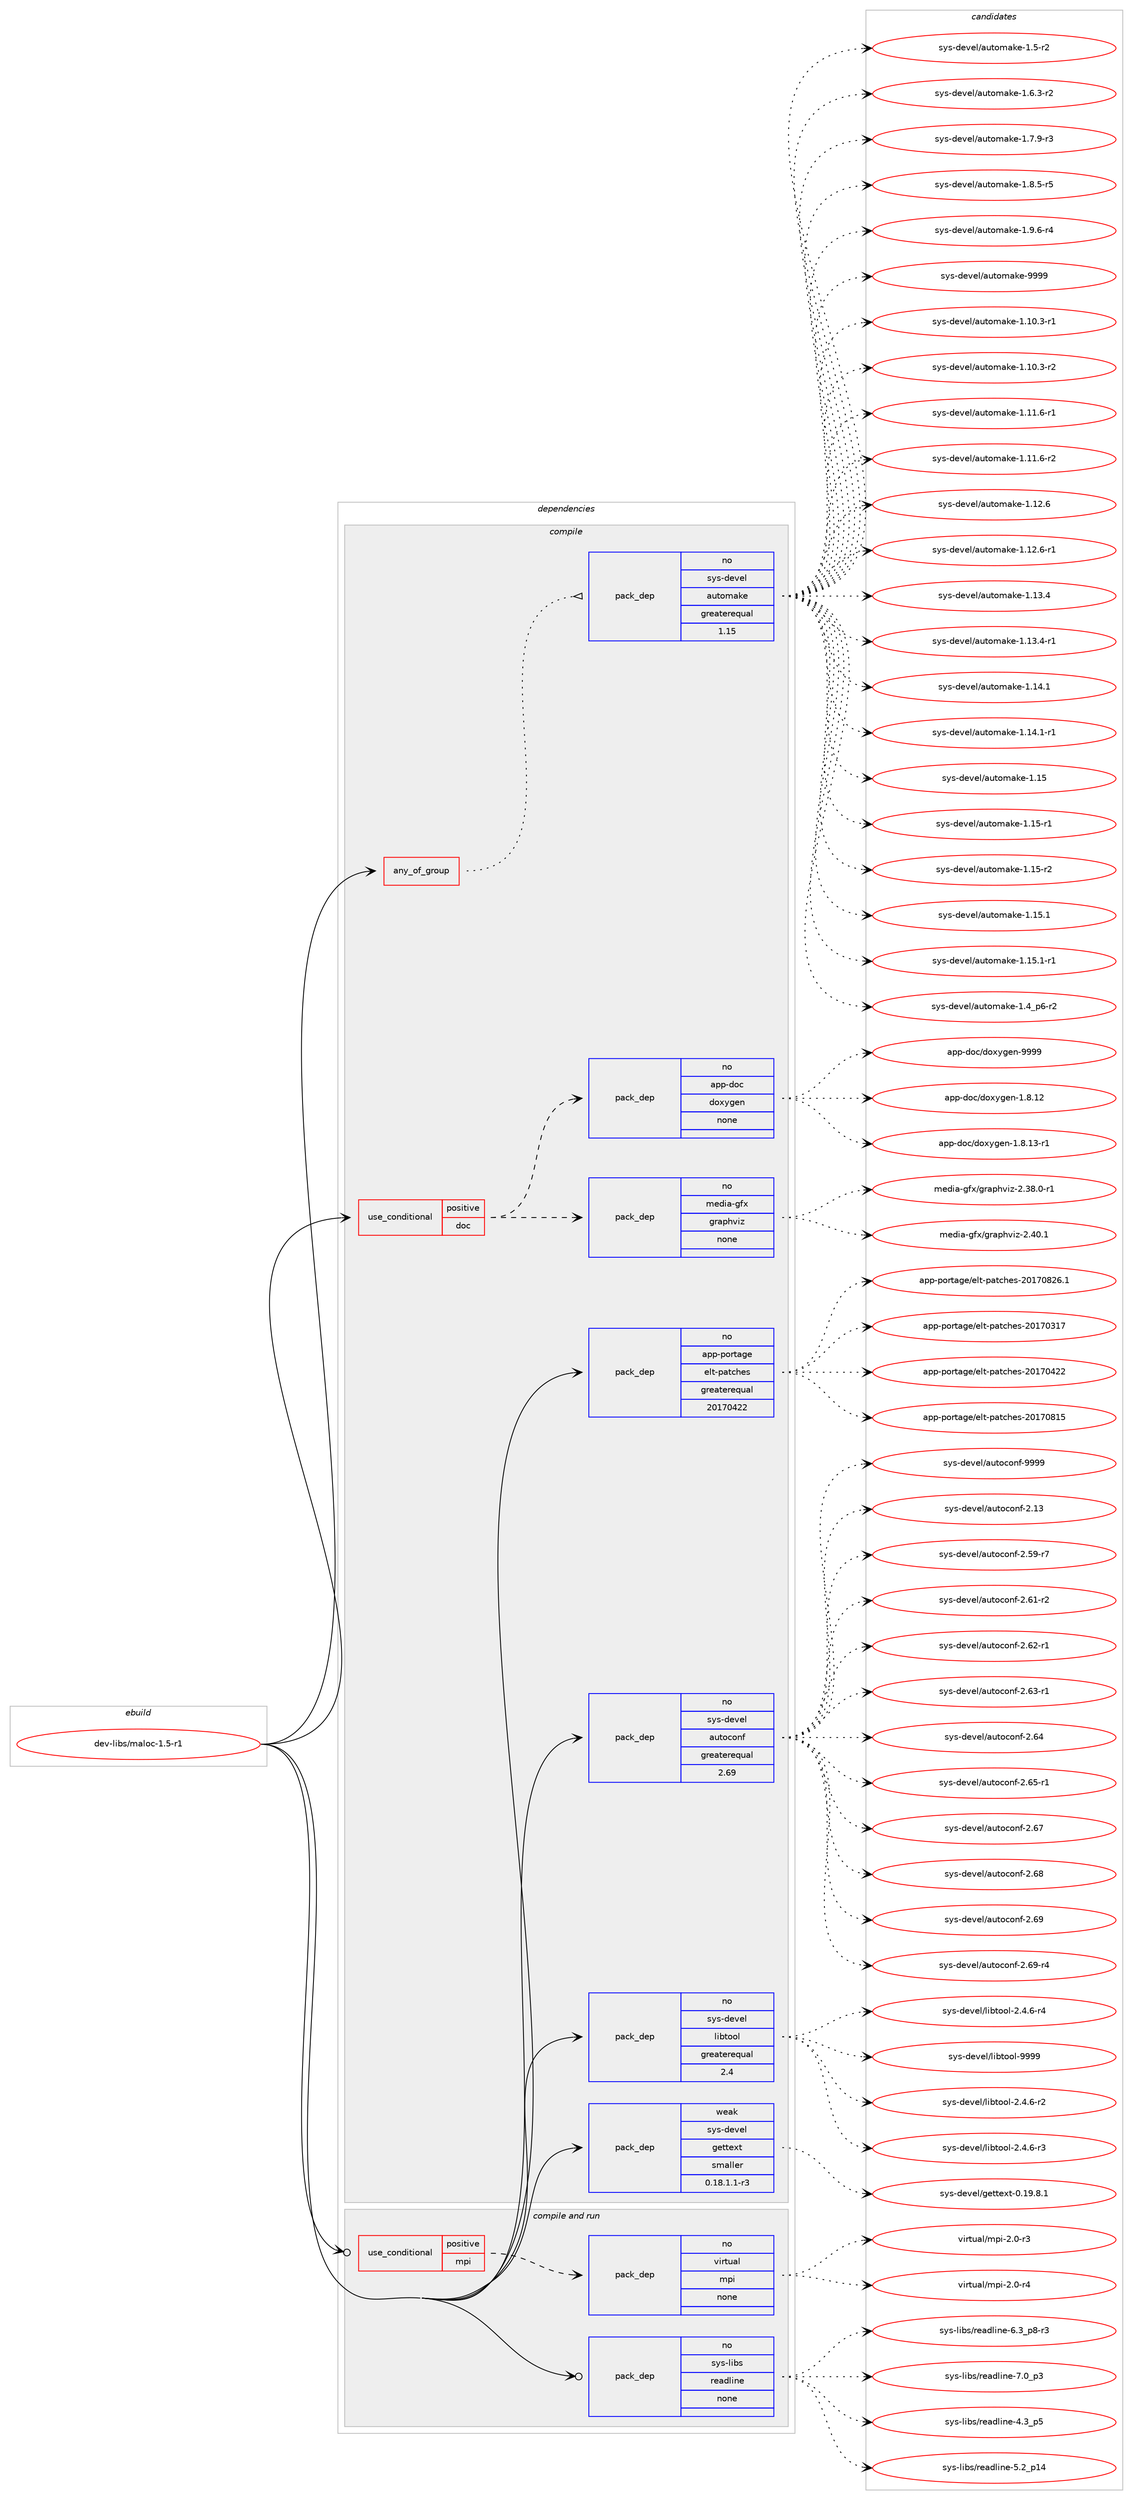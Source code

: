 digraph prolog {

# *************
# Graph options
# *************

newrank=true;
concentrate=true;
compound=true;
graph [rankdir=LR,fontname=Helvetica,fontsize=10,ranksep=1.5];#, ranksep=2.5, nodesep=0.2];
edge  [arrowhead=vee];
node  [fontname=Helvetica,fontsize=10];

# **********
# The ebuild
# **********

subgraph cluster_leftcol {
color=gray;
rank=same;
label=<<i>ebuild</i>>;
id [label="dev-libs/maloc-1.5-r1", color=red, width=4, href="../dev-libs/maloc-1.5-r1.svg"];
}

# ****************
# The dependencies
# ****************

subgraph cluster_midcol {
color=gray;
label=<<i>dependencies</i>>;
subgraph cluster_compile {
fillcolor="#eeeeee";
style=filled;
label=<<i>compile</i>>;
subgraph any3490 {
dependency117963 [label=<<TABLE BORDER="0" CELLBORDER="1" CELLSPACING="0" CELLPADDING="4"><TR><TD CELLPADDING="10">any_of_group</TD></TR></TABLE>>, shape=none, color=red];subgraph pack88948 {
dependency117964 [label=<<TABLE BORDER="0" CELLBORDER="1" CELLSPACING="0" CELLPADDING="4" WIDTH="220"><TR><TD ROWSPAN="6" CELLPADDING="30">pack_dep</TD></TR><TR><TD WIDTH="110">no</TD></TR><TR><TD>sys-devel</TD></TR><TR><TD>automake</TD></TR><TR><TD>greaterequal</TD></TR><TR><TD>1.15</TD></TR></TABLE>>, shape=none, color=blue];
}
dependency117963:e -> dependency117964:w [weight=20,style="dotted",arrowhead="oinv"];
}
id:e -> dependency117963:w [weight=20,style="solid",arrowhead="vee"];
subgraph cond25495 {
dependency117965 [label=<<TABLE BORDER="0" CELLBORDER="1" CELLSPACING="0" CELLPADDING="4"><TR><TD ROWSPAN="3" CELLPADDING="10">use_conditional</TD></TR><TR><TD>positive</TD></TR><TR><TD>doc</TD></TR></TABLE>>, shape=none, color=red];
subgraph pack88949 {
dependency117966 [label=<<TABLE BORDER="0" CELLBORDER="1" CELLSPACING="0" CELLPADDING="4" WIDTH="220"><TR><TD ROWSPAN="6" CELLPADDING="30">pack_dep</TD></TR><TR><TD WIDTH="110">no</TD></TR><TR><TD>media-gfx</TD></TR><TR><TD>graphviz</TD></TR><TR><TD>none</TD></TR><TR><TD></TD></TR></TABLE>>, shape=none, color=blue];
}
dependency117965:e -> dependency117966:w [weight=20,style="dashed",arrowhead="vee"];
subgraph pack88950 {
dependency117967 [label=<<TABLE BORDER="0" CELLBORDER="1" CELLSPACING="0" CELLPADDING="4" WIDTH="220"><TR><TD ROWSPAN="6" CELLPADDING="30">pack_dep</TD></TR><TR><TD WIDTH="110">no</TD></TR><TR><TD>app-doc</TD></TR><TR><TD>doxygen</TD></TR><TR><TD>none</TD></TR><TR><TD></TD></TR></TABLE>>, shape=none, color=blue];
}
dependency117965:e -> dependency117967:w [weight=20,style="dashed",arrowhead="vee"];
}
id:e -> dependency117965:w [weight=20,style="solid",arrowhead="vee"];
subgraph pack88951 {
dependency117968 [label=<<TABLE BORDER="0" CELLBORDER="1" CELLSPACING="0" CELLPADDING="4" WIDTH="220"><TR><TD ROWSPAN="6" CELLPADDING="30">pack_dep</TD></TR><TR><TD WIDTH="110">no</TD></TR><TR><TD>app-portage</TD></TR><TR><TD>elt-patches</TD></TR><TR><TD>greaterequal</TD></TR><TR><TD>20170422</TD></TR></TABLE>>, shape=none, color=blue];
}
id:e -> dependency117968:w [weight=20,style="solid",arrowhead="vee"];
subgraph pack88952 {
dependency117969 [label=<<TABLE BORDER="0" CELLBORDER="1" CELLSPACING="0" CELLPADDING="4" WIDTH="220"><TR><TD ROWSPAN="6" CELLPADDING="30">pack_dep</TD></TR><TR><TD WIDTH="110">no</TD></TR><TR><TD>sys-devel</TD></TR><TR><TD>autoconf</TD></TR><TR><TD>greaterequal</TD></TR><TR><TD>2.69</TD></TR></TABLE>>, shape=none, color=blue];
}
id:e -> dependency117969:w [weight=20,style="solid",arrowhead="vee"];
subgraph pack88953 {
dependency117970 [label=<<TABLE BORDER="0" CELLBORDER="1" CELLSPACING="0" CELLPADDING="4" WIDTH="220"><TR><TD ROWSPAN="6" CELLPADDING="30">pack_dep</TD></TR><TR><TD WIDTH="110">no</TD></TR><TR><TD>sys-devel</TD></TR><TR><TD>libtool</TD></TR><TR><TD>greaterequal</TD></TR><TR><TD>2.4</TD></TR></TABLE>>, shape=none, color=blue];
}
id:e -> dependency117970:w [weight=20,style="solid",arrowhead="vee"];
subgraph pack88954 {
dependency117971 [label=<<TABLE BORDER="0" CELLBORDER="1" CELLSPACING="0" CELLPADDING="4" WIDTH="220"><TR><TD ROWSPAN="6" CELLPADDING="30">pack_dep</TD></TR><TR><TD WIDTH="110">weak</TD></TR><TR><TD>sys-devel</TD></TR><TR><TD>gettext</TD></TR><TR><TD>smaller</TD></TR><TR><TD>0.18.1.1-r3</TD></TR></TABLE>>, shape=none, color=blue];
}
id:e -> dependency117971:w [weight=20,style="solid",arrowhead="vee"];
}
subgraph cluster_compileandrun {
fillcolor="#eeeeee";
style=filled;
label=<<i>compile and run</i>>;
subgraph cond25496 {
dependency117972 [label=<<TABLE BORDER="0" CELLBORDER="1" CELLSPACING="0" CELLPADDING="4"><TR><TD ROWSPAN="3" CELLPADDING="10">use_conditional</TD></TR><TR><TD>positive</TD></TR><TR><TD>mpi</TD></TR></TABLE>>, shape=none, color=red];
subgraph pack88955 {
dependency117973 [label=<<TABLE BORDER="0" CELLBORDER="1" CELLSPACING="0" CELLPADDING="4" WIDTH="220"><TR><TD ROWSPAN="6" CELLPADDING="30">pack_dep</TD></TR><TR><TD WIDTH="110">no</TD></TR><TR><TD>virtual</TD></TR><TR><TD>mpi</TD></TR><TR><TD>none</TD></TR><TR><TD></TD></TR></TABLE>>, shape=none, color=blue];
}
dependency117972:e -> dependency117973:w [weight=20,style="dashed",arrowhead="vee"];
}
id:e -> dependency117972:w [weight=20,style="solid",arrowhead="odotvee"];
subgraph pack88956 {
dependency117974 [label=<<TABLE BORDER="0" CELLBORDER="1" CELLSPACING="0" CELLPADDING="4" WIDTH="220"><TR><TD ROWSPAN="6" CELLPADDING="30">pack_dep</TD></TR><TR><TD WIDTH="110">no</TD></TR><TR><TD>sys-libs</TD></TR><TR><TD>readline</TD></TR><TR><TD>none</TD></TR><TR><TD></TD></TR></TABLE>>, shape=none, color=blue];
}
id:e -> dependency117974:w [weight=20,style="solid",arrowhead="odotvee"];
}
subgraph cluster_run {
fillcolor="#eeeeee";
style=filled;
label=<<i>run</i>>;
}
}

# **************
# The candidates
# **************

subgraph cluster_choices {
rank=same;
color=gray;
label=<<i>candidates</i>>;

subgraph choice88948 {
color=black;
nodesep=1;
choice11512111545100101118101108479711711611110997107101454946494846514511449 [label="sys-devel/automake-1.10.3-r1", color=red, width=4,href="../sys-devel/automake-1.10.3-r1.svg"];
choice11512111545100101118101108479711711611110997107101454946494846514511450 [label="sys-devel/automake-1.10.3-r2", color=red, width=4,href="../sys-devel/automake-1.10.3-r2.svg"];
choice11512111545100101118101108479711711611110997107101454946494946544511449 [label="sys-devel/automake-1.11.6-r1", color=red, width=4,href="../sys-devel/automake-1.11.6-r1.svg"];
choice11512111545100101118101108479711711611110997107101454946494946544511450 [label="sys-devel/automake-1.11.6-r2", color=red, width=4,href="../sys-devel/automake-1.11.6-r2.svg"];
choice1151211154510010111810110847971171161111099710710145494649504654 [label="sys-devel/automake-1.12.6", color=red, width=4,href="../sys-devel/automake-1.12.6.svg"];
choice11512111545100101118101108479711711611110997107101454946495046544511449 [label="sys-devel/automake-1.12.6-r1", color=red, width=4,href="../sys-devel/automake-1.12.6-r1.svg"];
choice1151211154510010111810110847971171161111099710710145494649514652 [label="sys-devel/automake-1.13.4", color=red, width=4,href="../sys-devel/automake-1.13.4.svg"];
choice11512111545100101118101108479711711611110997107101454946495146524511449 [label="sys-devel/automake-1.13.4-r1", color=red, width=4,href="../sys-devel/automake-1.13.4-r1.svg"];
choice1151211154510010111810110847971171161111099710710145494649524649 [label="sys-devel/automake-1.14.1", color=red, width=4,href="../sys-devel/automake-1.14.1.svg"];
choice11512111545100101118101108479711711611110997107101454946495246494511449 [label="sys-devel/automake-1.14.1-r1", color=red, width=4,href="../sys-devel/automake-1.14.1-r1.svg"];
choice115121115451001011181011084797117116111109971071014549464953 [label="sys-devel/automake-1.15", color=red, width=4,href="../sys-devel/automake-1.15.svg"];
choice1151211154510010111810110847971171161111099710710145494649534511449 [label="sys-devel/automake-1.15-r1", color=red, width=4,href="../sys-devel/automake-1.15-r1.svg"];
choice1151211154510010111810110847971171161111099710710145494649534511450 [label="sys-devel/automake-1.15-r2", color=red, width=4,href="../sys-devel/automake-1.15-r2.svg"];
choice1151211154510010111810110847971171161111099710710145494649534649 [label="sys-devel/automake-1.15.1", color=red, width=4,href="../sys-devel/automake-1.15.1.svg"];
choice11512111545100101118101108479711711611110997107101454946495346494511449 [label="sys-devel/automake-1.15.1-r1", color=red, width=4,href="../sys-devel/automake-1.15.1-r1.svg"];
choice115121115451001011181011084797117116111109971071014549465295112544511450 [label="sys-devel/automake-1.4_p6-r2", color=red, width=4,href="../sys-devel/automake-1.4_p6-r2.svg"];
choice11512111545100101118101108479711711611110997107101454946534511450 [label="sys-devel/automake-1.5-r2", color=red, width=4,href="../sys-devel/automake-1.5-r2.svg"];
choice115121115451001011181011084797117116111109971071014549465446514511450 [label="sys-devel/automake-1.6.3-r2", color=red, width=4,href="../sys-devel/automake-1.6.3-r2.svg"];
choice115121115451001011181011084797117116111109971071014549465546574511451 [label="sys-devel/automake-1.7.9-r3", color=red, width=4,href="../sys-devel/automake-1.7.9-r3.svg"];
choice115121115451001011181011084797117116111109971071014549465646534511453 [label="sys-devel/automake-1.8.5-r5", color=red, width=4,href="../sys-devel/automake-1.8.5-r5.svg"];
choice115121115451001011181011084797117116111109971071014549465746544511452 [label="sys-devel/automake-1.9.6-r4", color=red, width=4,href="../sys-devel/automake-1.9.6-r4.svg"];
choice115121115451001011181011084797117116111109971071014557575757 [label="sys-devel/automake-9999", color=red, width=4,href="../sys-devel/automake-9999.svg"];
dependency117964:e -> choice11512111545100101118101108479711711611110997107101454946494846514511449:w [style=dotted,weight="100"];
dependency117964:e -> choice11512111545100101118101108479711711611110997107101454946494846514511450:w [style=dotted,weight="100"];
dependency117964:e -> choice11512111545100101118101108479711711611110997107101454946494946544511449:w [style=dotted,weight="100"];
dependency117964:e -> choice11512111545100101118101108479711711611110997107101454946494946544511450:w [style=dotted,weight="100"];
dependency117964:e -> choice1151211154510010111810110847971171161111099710710145494649504654:w [style=dotted,weight="100"];
dependency117964:e -> choice11512111545100101118101108479711711611110997107101454946495046544511449:w [style=dotted,weight="100"];
dependency117964:e -> choice1151211154510010111810110847971171161111099710710145494649514652:w [style=dotted,weight="100"];
dependency117964:e -> choice11512111545100101118101108479711711611110997107101454946495146524511449:w [style=dotted,weight="100"];
dependency117964:e -> choice1151211154510010111810110847971171161111099710710145494649524649:w [style=dotted,weight="100"];
dependency117964:e -> choice11512111545100101118101108479711711611110997107101454946495246494511449:w [style=dotted,weight="100"];
dependency117964:e -> choice115121115451001011181011084797117116111109971071014549464953:w [style=dotted,weight="100"];
dependency117964:e -> choice1151211154510010111810110847971171161111099710710145494649534511449:w [style=dotted,weight="100"];
dependency117964:e -> choice1151211154510010111810110847971171161111099710710145494649534511450:w [style=dotted,weight="100"];
dependency117964:e -> choice1151211154510010111810110847971171161111099710710145494649534649:w [style=dotted,weight="100"];
dependency117964:e -> choice11512111545100101118101108479711711611110997107101454946495346494511449:w [style=dotted,weight="100"];
dependency117964:e -> choice115121115451001011181011084797117116111109971071014549465295112544511450:w [style=dotted,weight="100"];
dependency117964:e -> choice11512111545100101118101108479711711611110997107101454946534511450:w [style=dotted,weight="100"];
dependency117964:e -> choice115121115451001011181011084797117116111109971071014549465446514511450:w [style=dotted,weight="100"];
dependency117964:e -> choice115121115451001011181011084797117116111109971071014549465546574511451:w [style=dotted,weight="100"];
dependency117964:e -> choice115121115451001011181011084797117116111109971071014549465646534511453:w [style=dotted,weight="100"];
dependency117964:e -> choice115121115451001011181011084797117116111109971071014549465746544511452:w [style=dotted,weight="100"];
dependency117964:e -> choice115121115451001011181011084797117116111109971071014557575757:w [style=dotted,weight="100"];
}
subgraph choice88949 {
color=black;
nodesep=1;
choice10910110010597451031021204710311497112104118105122455046515646484511449 [label="media-gfx/graphviz-2.38.0-r1", color=red, width=4,href="../media-gfx/graphviz-2.38.0-r1.svg"];
choice1091011001059745103102120471031149711210411810512245504652484649 [label="media-gfx/graphviz-2.40.1", color=red, width=4,href="../media-gfx/graphviz-2.40.1.svg"];
dependency117966:e -> choice10910110010597451031021204710311497112104118105122455046515646484511449:w [style=dotted,weight="100"];
dependency117966:e -> choice1091011001059745103102120471031149711210411810512245504652484649:w [style=dotted,weight="100"];
}
subgraph choice88950 {
color=black;
nodesep=1;
choice9711211245100111994710011112012110310111045494656464950 [label="app-doc/doxygen-1.8.12", color=red, width=4,href="../app-doc/doxygen-1.8.12.svg"];
choice97112112451001119947100111120121103101110454946564649514511449 [label="app-doc/doxygen-1.8.13-r1", color=red, width=4,href="../app-doc/doxygen-1.8.13-r1.svg"];
choice971121124510011199471001111201211031011104557575757 [label="app-doc/doxygen-9999", color=red, width=4,href="../app-doc/doxygen-9999.svg"];
dependency117967:e -> choice9711211245100111994710011112012110310111045494656464950:w [style=dotted,weight="100"];
dependency117967:e -> choice97112112451001119947100111120121103101110454946564649514511449:w [style=dotted,weight="100"];
dependency117967:e -> choice971121124510011199471001111201211031011104557575757:w [style=dotted,weight="100"];
}
subgraph choice88951 {
color=black;
nodesep=1;
choice97112112451121111141169710310147101108116451129711699104101115455048495548514955 [label="app-portage/elt-patches-20170317", color=red, width=4,href="../app-portage/elt-patches-20170317.svg"];
choice97112112451121111141169710310147101108116451129711699104101115455048495548525050 [label="app-portage/elt-patches-20170422", color=red, width=4,href="../app-portage/elt-patches-20170422.svg"];
choice97112112451121111141169710310147101108116451129711699104101115455048495548564953 [label="app-portage/elt-patches-20170815", color=red, width=4,href="../app-portage/elt-patches-20170815.svg"];
choice971121124511211111411697103101471011081164511297116991041011154550484955485650544649 [label="app-portage/elt-patches-20170826.1", color=red, width=4,href="../app-portage/elt-patches-20170826.1.svg"];
dependency117968:e -> choice97112112451121111141169710310147101108116451129711699104101115455048495548514955:w [style=dotted,weight="100"];
dependency117968:e -> choice97112112451121111141169710310147101108116451129711699104101115455048495548525050:w [style=dotted,weight="100"];
dependency117968:e -> choice97112112451121111141169710310147101108116451129711699104101115455048495548564953:w [style=dotted,weight="100"];
dependency117968:e -> choice971121124511211111411697103101471011081164511297116991041011154550484955485650544649:w [style=dotted,weight="100"];
}
subgraph choice88952 {
color=black;
nodesep=1;
choice115121115451001011181011084797117116111991111101024550464951 [label="sys-devel/autoconf-2.13", color=red, width=4,href="../sys-devel/autoconf-2.13.svg"];
choice1151211154510010111810110847971171161119911111010245504653574511455 [label="sys-devel/autoconf-2.59-r7", color=red, width=4,href="../sys-devel/autoconf-2.59-r7.svg"];
choice1151211154510010111810110847971171161119911111010245504654494511450 [label="sys-devel/autoconf-2.61-r2", color=red, width=4,href="../sys-devel/autoconf-2.61-r2.svg"];
choice1151211154510010111810110847971171161119911111010245504654504511449 [label="sys-devel/autoconf-2.62-r1", color=red, width=4,href="../sys-devel/autoconf-2.62-r1.svg"];
choice1151211154510010111810110847971171161119911111010245504654514511449 [label="sys-devel/autoconf-2.63-r1", color=red, width=4,href="../sys-devel/autoconf-2.63-r1.svg"];
choice115121115451001011181011084797117116111991111101024550465452 [label="sys-devel/autoconf-2.64", color=red, width=4,href="../sys-devel/autoconf-2.64.svg"];
choice1151211154510010111810110847971171161119911111010245504654534511449 [label="sys-devel/autoconf-2.65-r1", color=red, width=4,href="../sys-devel/autoconf-2.65-r1.svg"];
choice115121115451001011181011084797117116111991111101024550465455 [label="sys-devel/autoconf-2.67", color=red, width=4,href="../sys-devel/autoconf-2.67.svg"];
choice115121115451001011181011084797117116111991111101024550465456 [label="sys-devel/autoconf-2.68", color=red, width=4,href="../sys-devel/autoconf-2.68.svg"];
choice115121115451001011181011084797117116111991111101024550465457 [label="sys-devel/autoconf-2.69", color=red, width=4,href="../sys-devel/autoconf-2.69.svg"];
choice1151211154510010111810110847971171161119911111010245504654574511452 [label="sys-devel/autoconf-2.69-r4", color=red, width=4,href="../sys-devel/autoconf-2.69-r4.svg"];
choice115121115451001011181011084797117116111991111101024557575757 [label="sys-devel/autoconf-9999", color=red, width=4,href="../sys-devel/autoconf-9999.svg"];
dependency117969:e -> choice115121115451001011181011084797117116111991111101024550464951:w [style=dotted,weight="100"];
dependency117969:e -> choice1151211154510010111810110847971171161119911111010245504653574511455:w [style=dotted,weight="100"];
dependency117969:e -> choice1151211154510010111810110847971171161119911111010245504654494511450:w [style=dotted,weight="100"];
dependency117969:e -> choice1151211154510010111810110847971171161119911111010245504654504511449:w [style=dotted,weight="100"];
dependency117969:e -> choice1151211154510010111810110847971171161119911111010245504654514511449:w [style=dotted,weight="100"];
dependency117969:e -> choice115121115451001011181011084797117116111991111101024550465452:w [style=dotted,weight="100"];
dependency117969:e -> choice1151211154510010111810110847971171161119911111010245504654534511449:w [style=dotted,weight="100"];
dependency117969:e -> choice115121115451001011181011084797117116111991111101024550465455:w [style=dotted,weight="100"];
dependency117969:e -> choice115121115451001011181011084797117116111991111101024550465456:w [style=dotted,weight="100"];
dependency117969:e -> choice115121115451001011181011084797117116111991111101024550465457:w [style=dotted,weight="100"];
dependency117969:e -> choice1151211154510010111810110847971171161119911111010245504654574511452:w [style=dotted,weight="100"];
dependency117969:e -> choice115121115451001011181011084797117116111991111101024557575757:w [style=dotted,weight="100"];
}
subgraph choice88953 {
color=black;
nodesep=1;
choice1151211154510010111810110847108105981161111111084550465246544511450 [label="sys-devel/libtool-2.4.6-r2", color=red, width=4,href="../sys-devel/libtool-2.4.6-r2.svg"];
choice1151211154510010111810110847108105981161111111084550465246544511451 [label="sys-devel/libtool-2.4.6-r3", color=red, width=4,href="../sys-devel/libtool-2.4.6-r3.svg"];
choice1151211154510010111810110847108105981161111111084550465246544511452 [label="sys-devel/libtool-2.4.6-r4", color=red, width=4,href="../sys-devel/libtool-2.4.6-r4.svg"];
choice1151211154510010111810110847108105981161111111084557575757 [label="sys-devel/libtool-9999", color=red, width=4,href="../sys-devel/libtool-9999.svg"];
dependency117970:e -> choice1151211154510010111810110847108105981161111111084550465246544511450:w [style=dotted,weight="100"];
dependency117970:e -> choice1151211154510010111810110847108105981161111111084550465246544511451:w [style=dotted,weight="100"];
dependency117970:e -> choice1151211154510010111810110847108105981161111111084550465246544511452:w [style=dotted,weight="100"];
dependency117970:e -> choice1151211154510010111810110847108105981161111111084557575757:w [style=dotted,weight="100"];
}
subgraph choice88954 {
color=black;
nodesep=1;
choice1151211154510010111810110847103101116116101120116454846495746564649 [label="sys-devel/gettext-0.19.8.1", color=red, width=4,href="../sys-devel/gettext-0.19.8.1.svg"];
dependency117971:e -> choice1151211154510010111810110847103101116116101120116454846495746564649:w [style=dotted,weight="100"];
}
subgraph choice88955 {
color=black;
nodesep=1;
choice1181051141161179710847109112105455046484511451 [label="virtual/mpi-2.0-r3", color=red, width=4,href="../virtual/mpi-2.0-r3.svg"];
choice1181051141161179710847109112105455046484511452 [label="virtual/mpi-2.0-r4", color=red, width=4,href="../virtual/mpi-2.0-r4.svg"];
dependency117973:e -> choice1181051141161179710847109112105455046484511451:w [style=dotted,weight="100"];
dependency117973:e -> choice1181051141161179710847109112105455046484511452:w [style=dotted,weight="100"];
}
subgraph choice88956 {
color=black;
nodesep=1;
choice11512111545108105981154711410197100108105110101455246519511253 [label="sys-libs/readline-4.3_p5", color=red, width=4,href="../sys-libs/readline-4.3_p5.svg"];
choice1151211154510810598115471141019710010810511010145534650951124952 [label="sys-libs/readline-5.2_p14", color=red, width=4,href="../sys-libs/readline-5.2_p14.svg"];
choice115121115451081059811547114101971001081051101014554465195112564511451 [label="sys-libs/readline-6.3_p8-r3", color=red, width=4,href="../sys-libs/readline-6.3_p8-r3.svg"];
choice11512111545108105981154711410197100108105110101455546489511251 [label="sys-libs/readline-7.0_p3", color=red, width=4,href="../sys-libs/readline-7.0_p3.svg"];
dependency117974:e -> choice11512111545108105981154711410197100108105110101455246519511253:w [style=dotted,weight="100"];
dependency117974:e -> choice1151211154510810598115471141019710010810511010145534650951124952:w [style=dotted,weight="100"];
dependency117974:e -> choice115121115451081059811547114101971001081051101014554465195112564511451:w [style=dotted,weight="100"];
dependency117974:e -> choice11512111545108105981154711410197100108105110101455546489511251:w [style=dotted,weight="100"];
}
}

}

